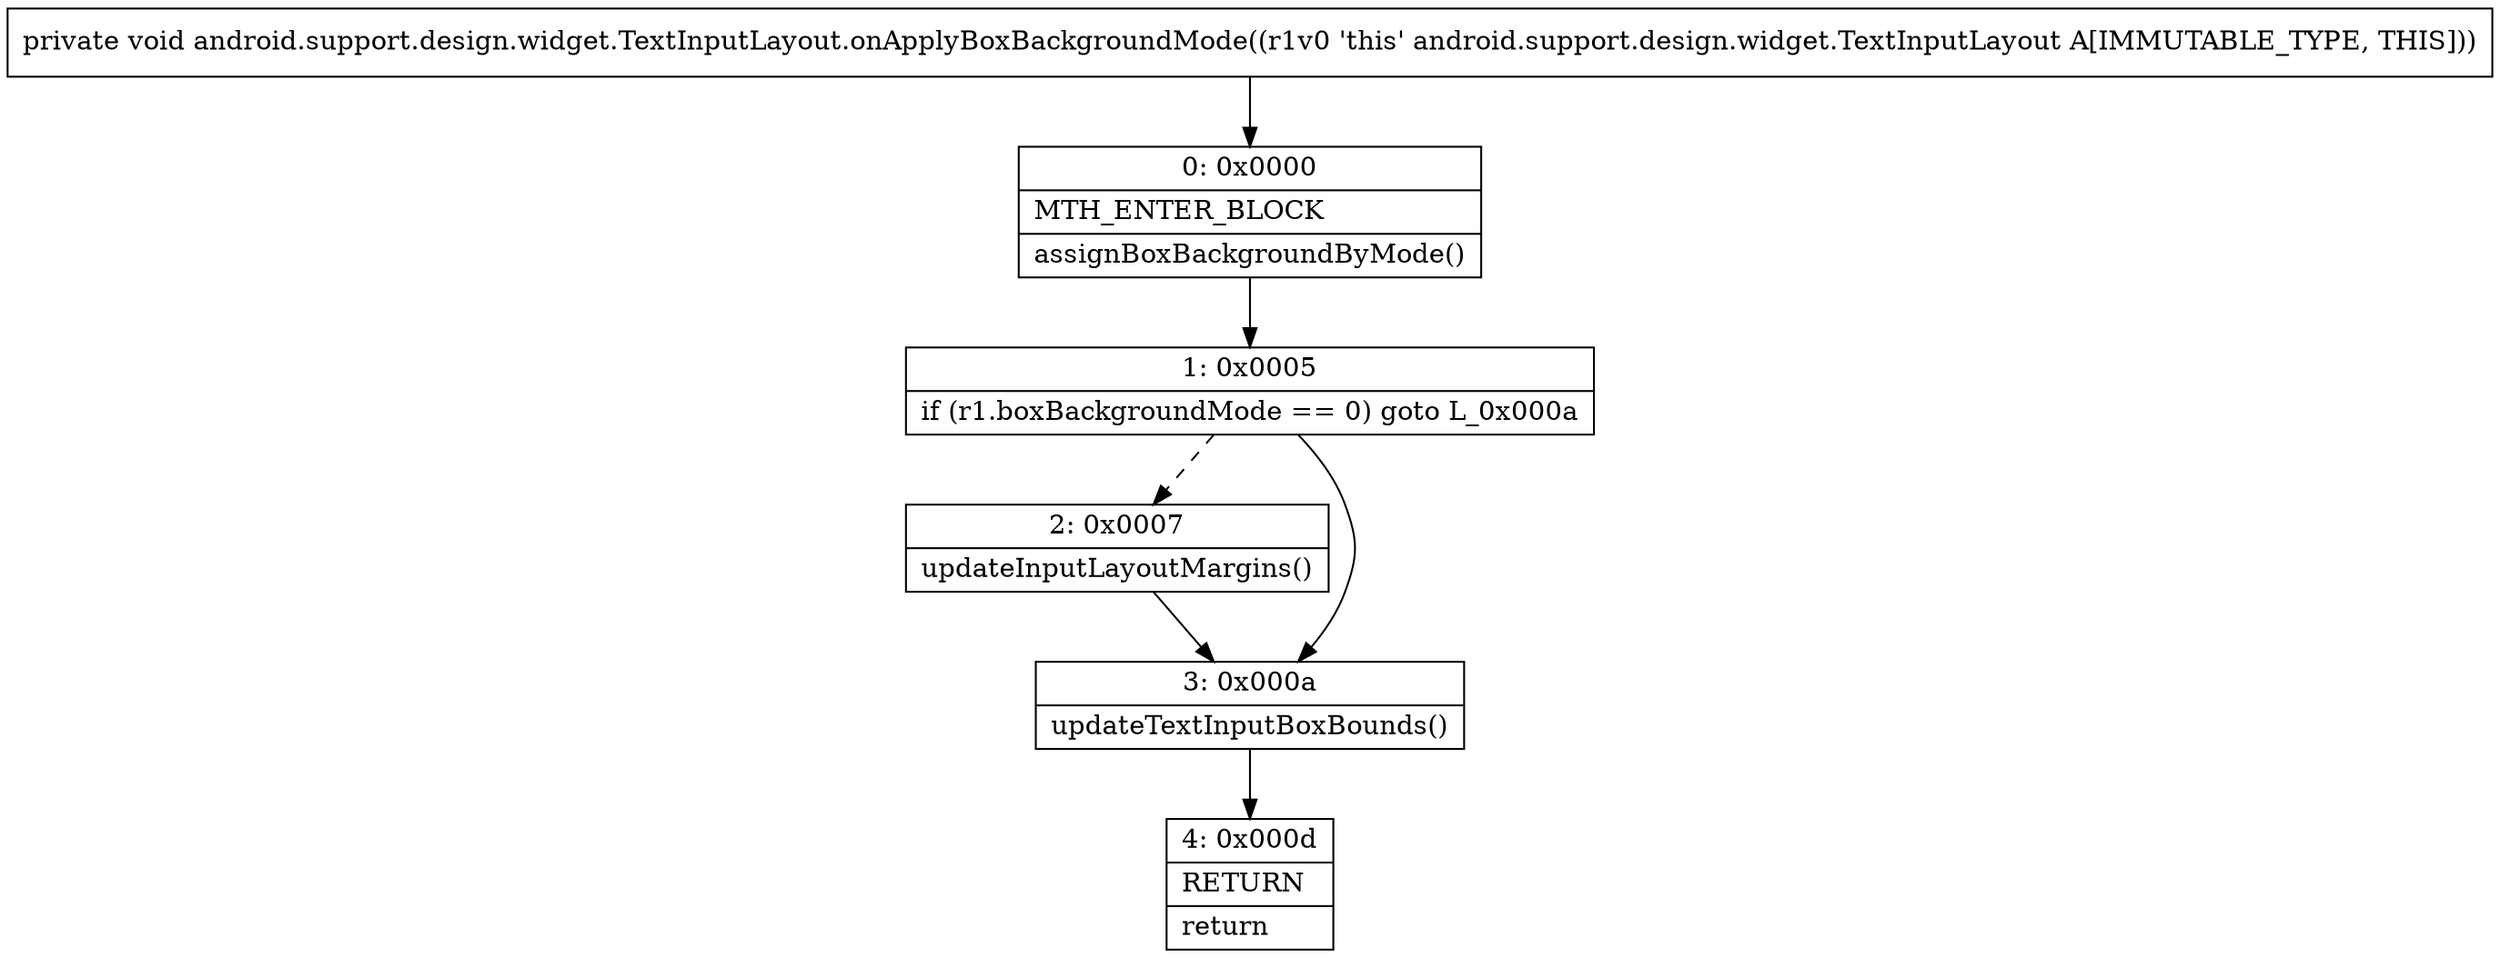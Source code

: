 digraph "CFG forandroid.support.design.widget.TextInputLayout.onApplyBoxBackgroundMode()V" {
Node_0 [shape=record,label="{0\:\ 0x0000|MTH_ENTER_BLOCK\l|assignBoxBackgroundByMode()\l}"];
Node_1 [shape=record,label="{1\:\ 0x0005|if (r1.boxBackgroundMode == 0) goto L_0x000a\l}"];
Node_2 [shape=record,label="{2\:\ 0x0007|updateInputLayoutMargins()\l}"];
Node_3 [shape=record,label="{3\:\ 0x000a|updateTextInputBoxBounds()\l}"];
Node_4 [shape=record,label="{4\:\ 0x000d|RETURN\l|return\l}"];
MethodNode[shape=record,label="{private void android.support.design.widget.TextInputLayout.onApplyBoxBackgroundMode((r1v0 'this' android.support.design.widget.TextInputLayout A[IMMUTABLE_TYPE, THIS])) }"];
MethodNode -> Node_0;
Node_0 -> Node_1;
Node_1 -> Node_2[style=dashed];
Node_1 -> Node_3;
Node_2 -> Node_3;
Node_3 -> Node_4;
}

